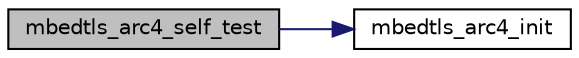 digraph "mbedtls_arc4_self_test"
{
 // LATEX_PDF_SIZE
  edge [fontname="Helvetica",fontsize="10",labelfontname="Helvetica",labelfontsize="10"];
  node [fontname="Helvetica",fontsize="10",shape=record];
  rankdir="LR";
  Node1 [label="mbedtls_arc4_self_test",height=0.2,width=0.4,color="black", fillcolor="grey75", style="filled", fontcolor="black",tooltip="Checkup routine."];
  Node1 -> Node2 [color="midnightblue",fontsize="10",style="solid",fontname="Helvetica"];
  Node2 [label="mbedtls_arc4_init",height=0.2,width=0.4,color="black", fillcolor="white", style="filled",URL="$d2/d68/arc4_8c.html#a7795c92c7a8a4b9cf715da081665ccfd",tooltip="Initialize ARC4 context."];
}
